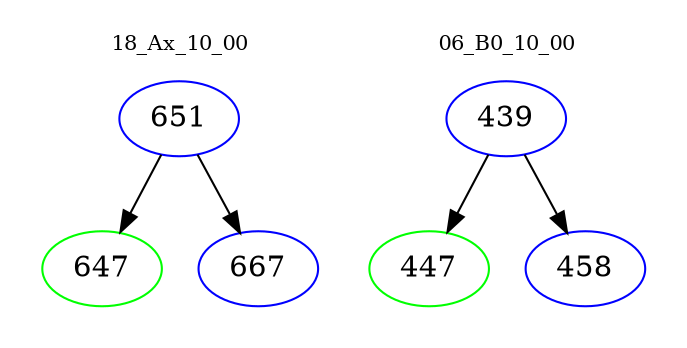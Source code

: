 digraph{
subgraph cluster_0 {
color = white
label = "18_Ax_10_00";
fontsize=10;
T0_651 [label="651", color="blue"]
T0_651 -> T0_647 [color="black"]
T0_647 [label="647", color="green"]
T0_651 -> T0_667 [color="black"]
T0_667 [label="667", color="blue"]
}
subgraph cluster_1 {
color = white
label = "06_B0_10_00";
fontsize=10;
T1_439 [label="439", color="blue"]
T1_439 -> T1_447 [color="black"]
T1_447 [label="447", color="green"]
T1_439 -> T1_458 [color="black"]
T1_458 [label="458", color="blue"]
}
}
